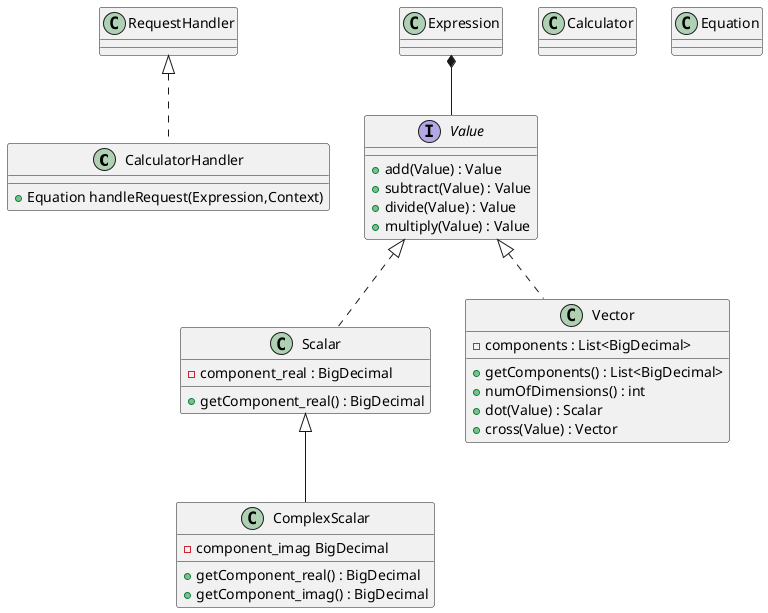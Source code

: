 @startuml
class CalculatorHandler {
+ Equation handleRequest(Expression,Context)
}
class Scalar {
- component_real : BigDecimal
+ getComponent_real() : BigDecimal
}
interface Value {
+ add(Value) : Value
+ subtract(Value) : Value
+ divide(Value) : Value
+ multiply(Value) : Value

}
class Vector {
- components : List<BigDecimal>
+ getComponents() : List<BigDecimal>
+ numOfDimensions() : int
+ dot(Value) : Scalar
+ cross(Value) : Vector
}
class Expression {
}
class ComplexScalar {
- component_imag BigDecimal
+ getComponent_real() : BigDecimal
+ getComponent_imag() : BigDecimal
}
class Calculator {
}
class Equation {
}


RequestHandler <|.. CalculatorHandler
Value <|.. Scalar
Value <|.. Vector
Scalar <|-- ComplexScalar

Expression *-- Value
@enduml